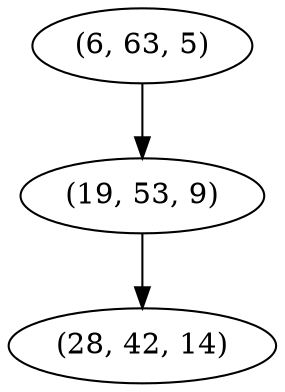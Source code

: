 digraph tree {
    "(6, 63, 5)";
    "(19, 53, 9)";
    "(28, 42, 14)";
    "(6, 63, 5)" -> "(19, 53, 9)";
    "(19, 53, 9)" -> "(28, 42, 14)";
}
